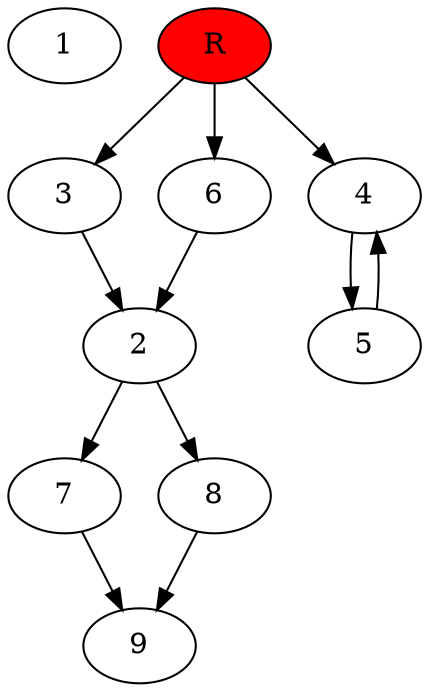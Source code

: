 digraph prb54051 {
	1
	2
	3
	4
	5
	6
	7
	8
	R [fillcolor="#ff0000" style=filled]
	2 -> 7
	2 -> 8
	3 -> 2
	4 -> 5
	5 -> 4
	6 -> 2
	7 -> 9
	8 -> 9
	R -> 3
	R -> 4
	R -> 6
}
